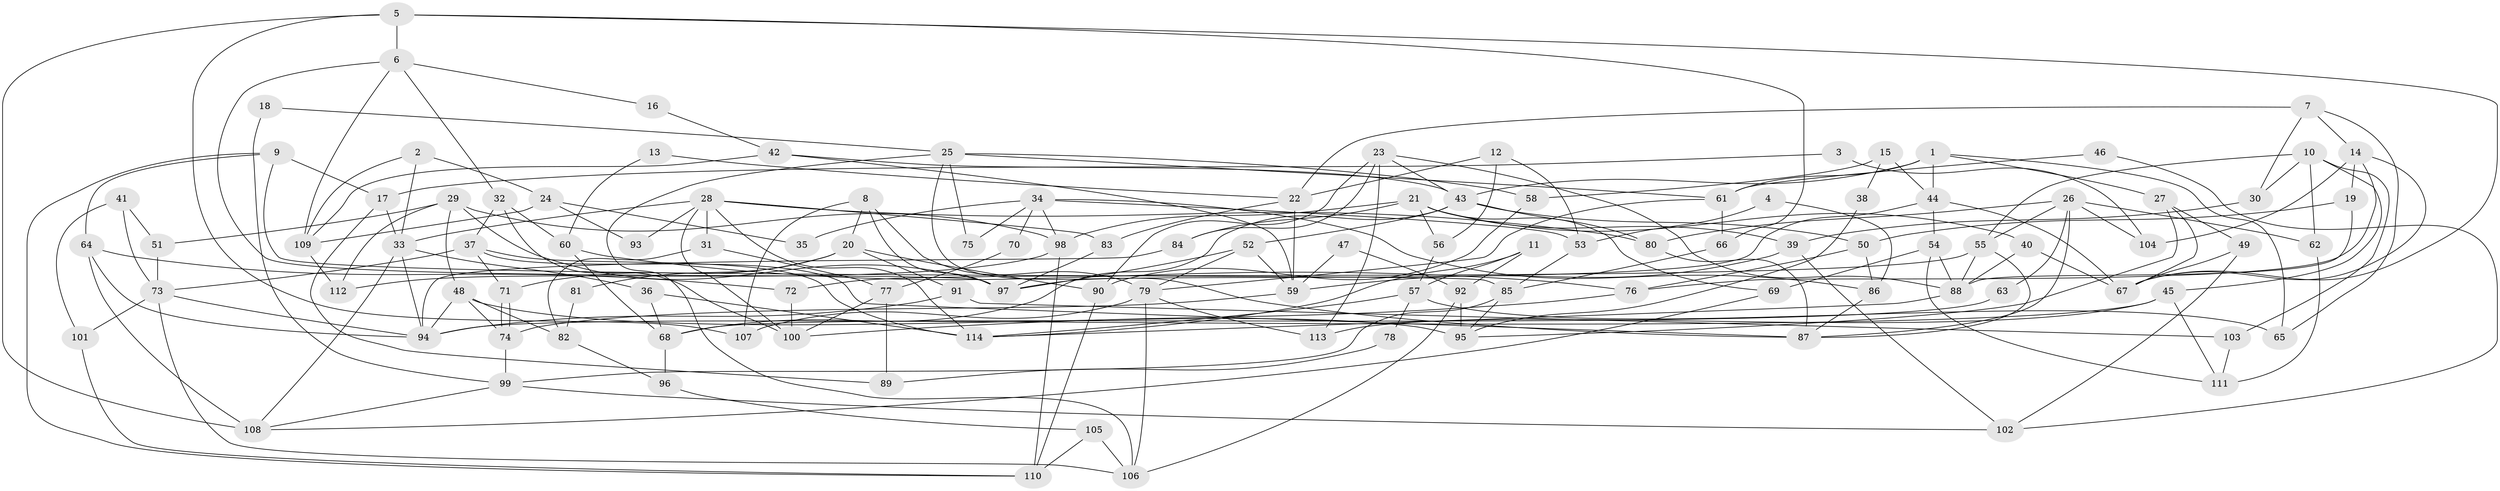 // coarse degree distribution, {10: 0.013333333333333334, 3: 0.17333333333333334, 2: 0.13333333333333333, 4: 0.2, 5: 0.16, 7: 0.13333333333333333, 6: 0.10666666666666667, 9: 0.02666666666666667, 11: 0.013333333333333334, 8: 0.04}
// Generated by graph-tools (version 1.1) at 2025/41/03/06/25 10:41:55]
// undirected, 114 vertices, 228 edges
graph export_dot {
graph [start="1"]
  node [color=gray90,style=filled];
  1;
  2;
  3;
  4;
  5;
  6;
  7;
  8;
  9;
  10;
  11;
  12;
  13;
  14;
  15;
  16;
  17;
  18;
  19;
  20;
  21;
  22;
  23;
  24;
  25;
  26;
  27;
  28;
  29;
  30;
  31;
  32;
  33;
  34;
  35;
  36;
  37;
  38;
  39;
  40;
  41;
  42;
  43;
  44;
  45;
  46;
  47;
  48;
  49;
  50;
  51;
  52;
  53;
  54;
  55;
  56;
  57;
  58;
  59;
  60;
  61;
  62;
  63;
  64;
  65;
  66;
  67;
  68;
  69;
  70;
  71;
  72;
  73;
  74;
  75;
  76;
  77;
  78;
  79;
  80;
  81;
  82;
  83;
  84;
  85;
  86;
  87;
  88;
  89;
  90;
  91;
  92;
  93;
  94;
  95;
  96;
  97;
  98;
  99;
  100;
  101;
  102;
  103;
  104;
  105;
  106;
  107;
  108;
  109;
  110;
  111;
  112;
  113;
  114;
  1 -- 44;
  1 -- 43;
  1 -- 27;
  1 -- 61;
  1 -- 65;
  2 -- 109;
  2 -- 33;
  2 -- 24;
  3 -- 104;
  3 -- 17;
  4 -- 86;
  4 -- 53;
  5 -- 108;
  5 -- 66;
  5 -- 6;
  5 -- 67;
  5 -- 107;
  6 -- 32;
  6 -- 16;
  6 -- 97;
  6 -- 109;
  7 -- 30;
  7 -- 14;
  7 -- 22;
  7 -- 65;
  8 -- 107;
  8 -- 97;
  8 -- 20;
  8 -- 79;
  9 -- 110;
  9 -- 64;
  9 -- 17;
  9 -- 85;
  10 -- 62;
  10 -- 55;
  10 -- 30;
  10 -- 45;
  10 -- 103;
  11 -- 92;
  11 -- 57;
  11 -- 114;
  12 -- 22;
  12 -- 56;
  12 -- 53;
  13 -- 60;
  13 -- 22;
  14 -- 76;
  14 -- 67;
  14 -- 19;
  14 -- 104;
  15 -- 58;
  15 -- 44;
  15 -- 38;
  16 -- 42;
  17 -- 33;
  17 -- 89;
  18 -- 99;
  18 -- 25;
  19 -- 88;
  19 -- 50;
  20 -- 71;
  20 -- 81;
  20 -- 90;
  20 -- 91;
  21 -- 98;
  21 -- 39;
  21 -- 40;
  21 -- 56;
  21 -- 69;
  21 -- 84;
  22 -- 83;
  22 -- 59;
  23 -- 113;
  23 -- 88;
  23 -- 43;
  23 -- 84;
  23 -- 90;
  24 -- 109;
  24 -- 35;
  24 -- 93;
  25 -- 61;
  25 -- 87;
  25 -- 58;
  25 -- 75;
  25 -- 106;
  26 -- 80;
  26 -- 55;
  26 -- 62;
  26 -- 63;
  26 -- 87;
  26 -- 104;
  27 -- 95;
  27 -- 49;
  27 -- 67;
  28 -- 33;
  28 -- 80;
  28 -- 31;
  28 -- 83;
  28 -- 93;
  28 -- 100;
  28 -- 114;
  29 -- 112;
  29 -- 97;
  29 -- 48;
  29 -- 51;
  29 -- 98;
  30 -- 39;
  31 -- 82;
  31 -- 77;
  32 -- 37;
  32 -- 100;
  32 -- 60;
  33 -- 36;
  33 -- 94;
  33 -- 108;
  34 -- 86;
  34 -- 53;
  34 -- 35;
  34 -- 70;
  34 -- 75;
  34 -- 98;
  36 -- 114;
  36 -- 68;
  37 -- 73;
  37 -- 114;
  37 -- 71;
  37 -- 87;
  38 -- 95;
  39 -- 102;
  39 -- 59;
  40 -- 67;
  40 -- 88;
  41 -- 73;
  41 -- 101;
  41 -- 51;
  42 -- 43;
  42 -- 59;
  42 -- 109;
  43 -- 52;
  43 -- 50;
  43 -- 68;
  43 -- 80;
  44 -- 97;
  44 -- 67;
  44 -- 54;
  45 -- 94;
  45 -- 111;
  45 -- 113;
  46 -- 61;
  46 -- 102;
  47 -- 59;
  47 -- 92;
  48 -- 94;
  48 -- 74;
  48 -- 82;
  48 -- 95;
  49 -- 67;
  49 -- 102;
  50 -- 76;
  50 -- 86;
  51 -- 73;
  52 -- 79;
  52 -- 59;
  52 -- 97;
  53 -- 85;
  54 -- 88;
  54 -- 69;
  54 -- 111;
  55 -- 87;
  55 -- 88;
  55 -- 72;
  56 -- 57;
  57 -- 114;
  57 -- 65;
  57 -- 78;
  58 -- 90;
  59 -- 74;
  60 -- 76;
  60 -- 68;
  61 -- 79;
  61 -- 66;
  62 -- 111;
  63 -- 68;
  64 -- 94;
  64 -- 108;
  64 -- 72;
  66 -- 85;
  68 -- 96;
  69 -- 108;
  70 -- 77;
  71 -- 74;
  71 -- 74;
  72 -- 100;
  73 -- 94;
  73 -- 101;
  73 -- 106;
  74 -- 99;
  76 -- 100;
  77 -- 100;
  77 -- 89;
  78 -- 89;
  79 -- 106;
  79 -- 107;
  79 -- 113;
  80 -- 87;
  81 -- 82;
  82 -- 96;
  83 -- 97;
  84 -- 94;
  85 -- 99;
  85 -- 95;
  86 -- 87;
  88 -- 114;
  90 -- 110;
  91 -- 103;
  91 -- 94;
  92 -- 106;
  92 -- 95;
  96 -- 105;
  98 -- 110;
  98 -- 112;
  99 -- 108;
  99 -- 102;
  101 -- 110;
  103 -- 111;
  105 -- 106;
  105 -- 110;
  109 -- 112;
}
